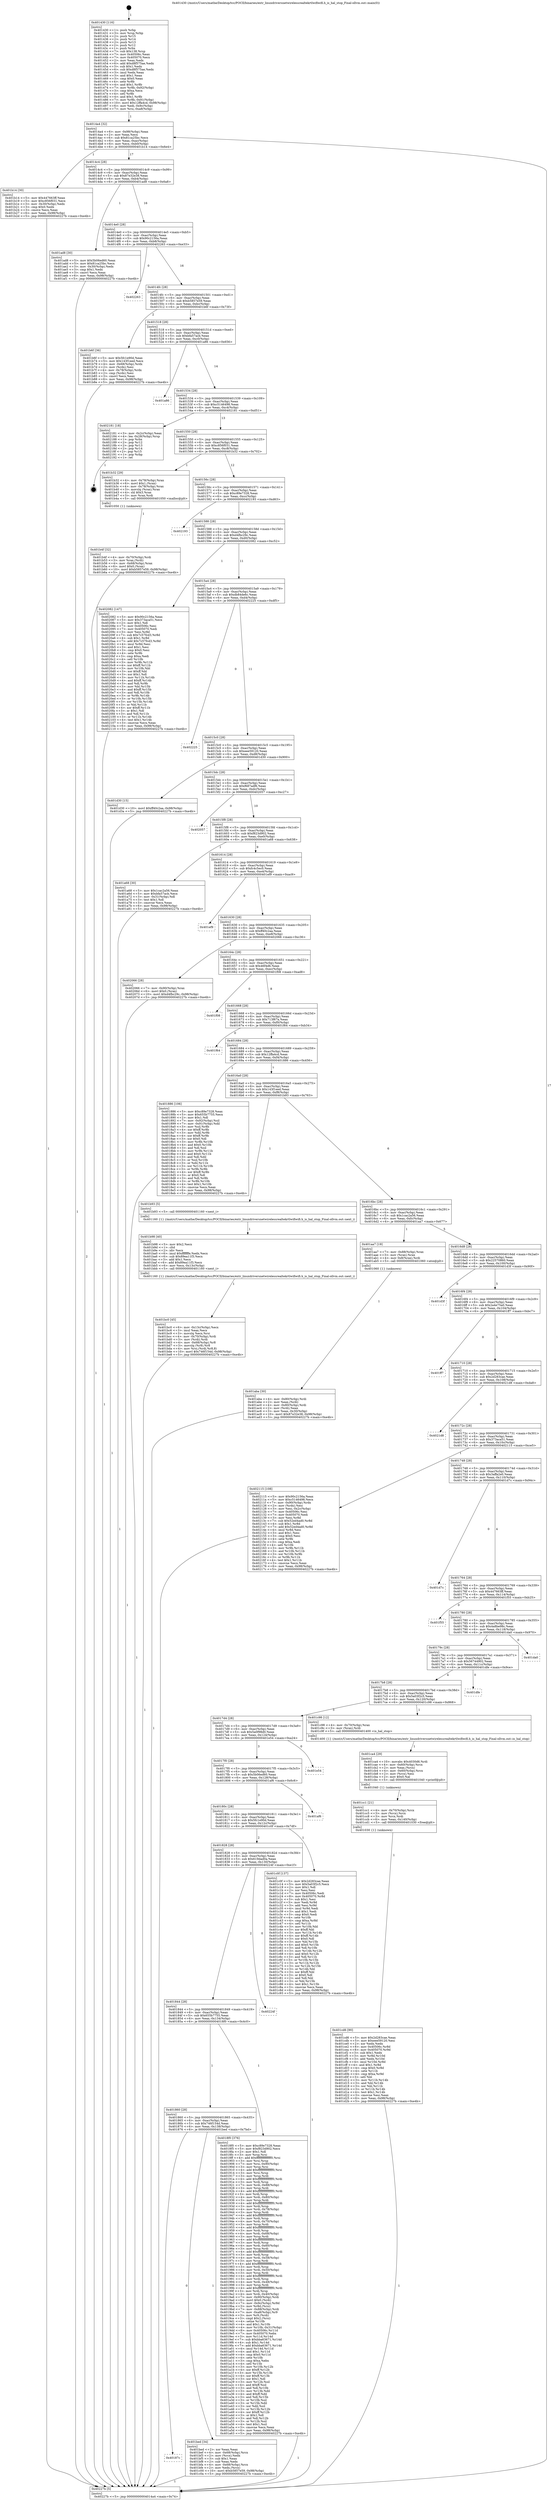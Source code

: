 digraph "0x401430" {
  label = "0x401430 (/mnt/c/Users/mathe/Desktop/tcc/POCII/binaries/extr_linuxdriversnetwirelessrealtekrtlwifiwifi.h_is_hal_stop_Final-ollvm.out::main(0))"
  labelloc = "t"
  node[shape=record]

  Entry [label="",width=0.3,height=0.3,shape=circle,fillcolor=black,style=filled]
  "0x4014a4" [label="{
     0x4014a4 [32]\l
     | [instrs]\l
     &nbsp;&nbsp;0x4014a4 \<+6\>: mov -0x98(%rbp),%eax\l
     &nbsp;&nbsp;0x4014aa \<+2\>: mov %eax,%ecx\l
     &nbsp;&nbsp;0x4014ac \<+6\>: sub $0x81ca25bc,%ecx\l
     &nbsp;&nbsp;0x4014b2 \<+6\>: mov %eax,-0xac(%rbp)\l
     &nbsp;&nbsp;0x4014b8 \<+6\>: mov %ecx,-0xb0(%rbp)\l
     &nbsp;&nbsp;0x4014be \<+6\>: je 0000000000401b14 \<main+0x6e4\>\l
  }"]
  "0x401b14" [label="{
     0x401b14 [30]\l
     | [instrs]\l
     &nbsp;&nbsp;0x401b14 \<+5\>: mov $0x447663ff,%eax\l
     &nbsp;&nbsp;0x401b19 \<+5\>: mov $0xc856f031,%ecx\l
     &nbsp;&nbsp;0x401b1e \<+3\>: mov -0x30(%rbp),%edx\l
     &nbsp;&nbsp;0x401b21 \<+3\>: cmp $0x0,%edx\l
     &nbsp;&nbsp;0x401b24 \<+3\>: cmove %ecx,%eax\l
     &nbsp;&nbsp;0x401b27 \<+6\>: mov %eax,-0x98(%rbp)\l
     &nbsp;&nbsp;0x401b2d \<+5\>: jmp 000000000040227b \<main+0xe4b\>\l
  }"]
  "0x4014c4" [label="{
     0x4014c4 [28]\l
     | [instrs]\l
     &nbsp;&nbsp;0x4014c4 \<+5\>: jmp 00000000004014c9 \<main+0x99\>\l
     &nbsp;&nbsp;0x4014c9 \<+6\>: mov -0xac(%rbp),%eax\l
     &nbsp;&nbsp;0x4014cf \<+5\>: sub $0x87e32e38,%eax\l
     &nbsp;&nbsp;0x4014d4 \<+6\>: mov %eax,-0xb4(%rbp)\l
     &nbsp;&nbsp;0x4014da \<+6\>: je 0000000000401ad8 \<main+0x6a8\>\l
  }"]
  Exit [label="",width=0.3,height=0.3,shape=circle,fillcolor=black,style=filled,peripheries=2]
  "0x401ad8" [label="{
     0x401ad8 [30]\l
     | [instrs]\l
     &nbsp;&nbsp;0x401ad8 \<+5\>: mov $0x5b06ed60,%eax\l
     &nbsp;&nbsp;0x401add \<+5\>: mov $0x81ca25bc,%ecx\l
     &nbsp;&nbsp;0x401ae2 \<+3\>: mov -0x30(%rbp),%edx\l
     &nbsp;&nbsp;0x401ae5 \<+3\>: cmp $0x1,%edx\l
     &nbsp;&nbsp;0x401ae8 \<+3\>: cmovl %ecx,%eax\l
     &nbsp;&nbsp;0x401aeb \<+6\>: mov %eax,-0x98(%rbp)\l
     &nbsp;&nbsp;0x401af1 \<+5\>: jmp 000000000040227b \<main+0xe4b\>\l
  }"]
  "0x4014e0" [label="{
     0x4014e0 [28]\l
     | [instrs]\l
     &nbsp;&nbsp;0x4014e0 \<+5\>: jmp 00000000004014e5 \<main+0xb5\>\l
     &nbsp;&nbsp;0x4014e5 \<+6\>: mov -0xac(%rbp),%eax\l
     &nbsp;&nbsp;0x4014eb \<+5\>: sub $0x90c2156a,%eax\l
     &nbsp;&nbsp;0x4014f0 \<+6\>: mov %eax,-0xb8(%rbp)\l
     &nbsp;&nbsp;0x4014f6 \<+6\>: je 0000000000402263 \<main+0xe33\>\l
  }"]
  "0x401cd6" [label="{
     0x401cd6 [90]\l
     | [instrs]\l
     &nbsp;&nbsp;0x401cd6 \<+5\>: mov $0x2d283cae,%eax\l
     &nbsp;&nbsp;0x401cdb \<+5\>: mov $0xeee59120,%esi\l
     &nbsp;&nbsp;0x401ce0 \<+2\>: xor %edx,%edx\l
     &nbsp;&nbsp;0x401ce2 \<+8\>: mov 0x40506c,%r8d\l
     &nbsp;&nbsp;0x401cea \<+8\>: mov 0x405070,%r9d\l
     &nbsp;&nbsp;0x401cf2 \<+3\>: sub $0x1,%edx\l
     &nbsp;&nbsp;0x401cf5 \<+3\>: mov %r8d,%r10d\l
     &nbsp;&nbsp;0x401cf8 \<+3\>: add %edx,%r10d\l
     &nbsp;&nbsp;0x401cfb \<+4\>: imul %r10d,%r8d\l
     &nbsp;&nbsp;0x401cff \<+4\>: and $0x1,%r8d\l
     &nbsp;&nbsp;0x401d03 \<+4\>: cmp $0x0,%r8d\l
     &nbsp;&nbsp;0x401d07 \<+4\>: sete %r11b\l
     &nbsp;&nbsp;0x401d0b \<+4\>: cmp $0xa,%r9d\l
     &nbsp;&nbsp;0x401d0f \<+3\>: setl %bl\l
     &nbsp;&nbsp;0x401d12 \<+3\>: mov %r11b,%r14b\l
     &nbsp;&nbsp;0x401d15 \<+3\>: and %bl,%r14b\l
     &nbsp;&nbsp;0x401d18 \<+3\>: xor %bl,%r11b\l
     &nbsp;&nbsp;0x401d1b \<+3\>: or %r11b,%r14b\l
     &nbsp;&nbsp;0x401d1e \<+4\>: test $0x1,%r14b\l
     &nbsp;&nbsp;0x401d22 \<+3\>: cmovne %esi,%eax\l
     &nbsp;&nbsp;0x401d25 \<+6\>: mov %eax,-0x98(%rbp)\l
     &nbsp;&nbsp;0x401d2b \<+5\>: jmp 000000000040227b \<main+0xe4b\>\l
  }"]
  "0x402263" [label="{
     0x402263\l
  }", style=dashed]
  "0x4014fc" [label="{
     0x4014fc [28]\l
     | [instrs]\l
     &nbsp;&nbsp;0x4014fc \<+5\>: jmp 0000000000401501 \<main+0xd1\>\l
     &nbsp;&nbsp;0x401501 \<+6\>: mov -0xac(%rbp),%eax\l
     &nbsp;&nbsp;0x401507 \<+5\>: sub $0xb5857e59,%eax\l
     &nbsp;&nbsp;0x40150c \<+6\>: mov %eax,-0xbc(%rbp)\l
     &nbsp;&nbsp;0x401512 \<+6\>: je 0000000000401b6f \<main+0x73f\>\l
  }"]
  "0x401cc1" [label="{
     0x401cc1 [21]\l
     | [instrs]\l
     &nbsp;&nbsp;0x401cc1 \<+4\>: mov -0x70(%rbp),%rcx\l
     &nbsp;&nbsp;0x401cc5 \<+3\>: mov (%rcx),%rcx\l
     &nbsp;&nbsp;0x401cc8 \<+3\>: mov %rcx,%rdi\l
     &nbsp;&nbsp;0x401ccb \<+6\>: mov %eax,-0x140(%rbp)\l
     &nbsp;&nbsp;0x401cd1 \<+5\>: call 0000000000401030 \<free@plt\>\l
     | [calls]\l
     &nbsp;&nbsp;0x401030 \{1\} (unknown)\l
  }"]
  "0x401b6f" [label="{
     0x401b6f [36]\l
     | [instrs]\l
     &nbsp;&nbsp;0x401b6f \<+5\>: mov $0x5fc1e90d,%eax\l
     &nbsp;&nbsp;0x401b74 \<+5\>: mov $0x143f1eed,%ecx\l
     &nbsp;&nbsp;0x401b79 \<+4\>: mov -0x68(%rbp),%rdx\l
     &nbsp;&nbsp;0x401b7d \<+2\>: mov (%rdx),%esi\l
     &nbsp;&nbsp;0x401b7f \<+4\>: mov -0x78(%rbp),%rdx\l
     &nbsp;&nbsp;0x401b83 \<+2\>: cmp (%rdx),%esi\l
     &nbsp;&nbsp;0x401b85 \<+3\>: cmovl %ecx,%eax\l
     &nbsp;&nbsp;0x401b88 \<+6\>: mov %eax,-0x98(%rbp)\l
     &nbsp;&nbsp;0x401b8e \<+5\>: jmp 000000000040227b \<main+0xe4b\>\l
  }"]
  "0x401518" [label="{
     0x401518 [28]\l
     | [instrs]\l
     &nbsp;&nbsp;0x401518 \<+5\>: jmp 000000000040151d \<main+0xed\>\l
     &nbsp;&nbsp;0x40151d \<+6\>: mov -0xac(%rbp),%eax\l
     &nbsp;&nbsp;0x401523 \<+5\>: sub $0xbfa57acb,%eax\l
     &nbsp;&nbsp;0x401528 \<+6\>: mov %eax,-0xc0(%rbp)\l
     &nbsp;&nbsp;0x40152e \<+6\>: je 0000000000401a86 \<main+0x656\>\l
  }"]
  "0x401ca4" [label="{
     0x401ca4 [29]\l
     | [instrs]\l
     &nbsp;&nbsp;0x401ca4 \<+10\>: movabs $0x4030d6,%rdi\l
     &nbsp;&nbsp;0x401cae \<+4\>: mov -0x60(%rbp),%rcx\l
     &nbsp;&nbsp;0x401cb2 \<+2\>: mov %eax,(%rcx)\l
     &nbsp;&nbsp;0x401cb4 \<+4\>: mov -0x60(%rbp),%rcx\l
     &nbsp;&nbsp;0x401cb8 \<+2\>: mov (%rcx),%esi\l
     &nbsp;&nbsp;0x401cba \<+2\>: mov $0x0,%al\l
     &nbsp;&nbsp;0x401cbc \<+5\>: call 0000000000401040 \<printf@plt\>\l
     | [calls]\l
     &nbsp;&nbsp;0x401040 \{1\} (unknown)\l
  }"]
  "0x401a86" [label="{
     0x401a86\l
  }", style=dashed]
  "0x401534" [label="{
     0x401534 [28]\l
     | [instrs]\l
     &nbsp;&nbsp;0x401534 \<+5\>: jmp 0000000000401539 \<main+0x109\>\l
     &nbsp;&nbsp;0x401539 \<+6\>: mov -0xac(%rbp),%eax\l
     &nbsp;&nbsp;0x40153f \<+5\>: sub $0xc5146498,%eax\l
     &nbsp;&nbsp;0x401544 \<+6\>: mov %eax,-0xc4(%rbp)\l
     &nbsp;&nbsp;0x40154a \<+6\>: je 0000000000402181 \<main+0xd51\>\l
  }"]
  "0x40187c" [label="{
     0x40187c\l
  }", style=dashed]
  "0x402181" [label="{
     0x402181 [18]\l
     | [instrs]\l
     &nbsp;&nbsp;0x402181 \<+3\>: mov -0x2c(%rbp),%eax\l
     &nbsp;&nbsp;0x402184 \<+4\>: lea -0x28(%rbp),%rsp\l
     &nbsp;&nbsp;0x402188 \<+1\>: pop %rbx\l
     &nbsp;&nbsp;0x402189 \<+2\>: pop %r12\l
     &nbsp;&nbsp;0x40218b \<+2\>: pop %r13\l
     &nbsp;&nbsp;0x40218d \<+2\>: pop %r14\l
     &nbsp;&nbsp;0x40218f \<+2\>: pop %r15\l
     &nbsp;&nbsp;0x402191 \<+1\>: pop %rbp\l
     &nbsp;&nbsp;0x402192 \<+1\>: ret\l
  }"]
  "0x401550" [label="{
     0x401550 [28]\l
     | [instrs]\l
     &nbsp;&nbsp;0x401550 \<+5\>: jmp 0000000000401555 \<main+0x125\>\l
     &nbsp;&nbsp;0x401555 \<+6\>: mov -0xac(%rbp),%eax\l
     &nbsp;&nbsp;0x40155b \<+5\>: sub $0xc856f031,%eax\l
     &nbsp;&nbsp;0x401560 \<+6\>: mov %eax,-0xc8(%rbp)\l
     &nbsp;&nbsp;0x401566 \<+6\>: je 0000000000401b32 \<main+0x702\>\l
  }"]
  "0x401bed" [label="{
     0x401bed [34]\l
     | [instrs]\l
     &nbsp;&nbsp;0x401bed \<+2\>: xor %eax,%eax\l
     &nbsp;&nbsp;0x401bef \<+4\>: mov -0x68(%rbp),%rcx\l
     &nbsp;&nbsp;0x401bf3 \<+2\>: mov (%rcx),%edx\l
     &nbsp;&nbsp;0x401bf5 \<+3\>: sub $0x1,%eax\l
     &nbsp;&nbsp;0x401bf8 \<+2\>: sub %eax,%edx\l
     &nbsp;&nbsp;0x401bfa \<+4\>: mov -0x68(%rbp),%rcx\l
     &nbsp;&nbsp;0x401bfe \<+2\>: mov %edx,(%rcx)\l
     &nbsp;&nbsp;0x401c00 \<+10\>: movl $0xb5857e59,-0x98(%rbp)\l
     &nbsp;&nbsp;0x401c0a \<+5\>: jmp 000000000040227b \<main+0xe4b\>\l
  }"]
  "0x401b32" [label="{
     0x401b32 [29]\l
     | [instrs]\l
     &nbsp;&nbsp;0x401b32 \<+4\>: mov -0x78(%rbp),%rax\l
     &nbsp;&nbsp;0x401b36 \<+6\>: movl $0x1,(%rax)\l
     &nbsp;&nbsp;0x401b3c \<+4\>: mov -0x78(%rbp),%rax\l
     &nbsp;&nbsp;0x401b40 \<+3\>: movslq (%rax),%rax\l
     &nbsp;&nbsp;0x401b43 \<+4\>: shl $0x3,%rax\l
     &nbsp;&nbsp;0x401b47 \<+3\>: mov %rax,%rdi\l
     &nbsp;&nbsp;0x401b4a \<+5\>: call 0000000000401050 \<malloc@plt\>\l
     | [calls]\l
     &nbsp;&nbsp;0x401050 \{1\} (unknown)\l
  }"]
  "0x40156c" [label="{
     0x40156c [28]\l
     | [instrs]\l
     &nbsp;&nbsp;0x40156c \<+5\>: jmp 0000000000401571 \<main+0x141\>\l
     &nbsp;&nbsp;0x401571 \<+6\>: mov -0xac(%rbp),%eax\l
     &nbsp;&nbsp;0x401577 \<+5\>: sub $0xc89e7328,%eax\l
     &nbsp;&nbsp;0x40157c \<+6\>: mov %eax,-0xcc(%rbp)\l
     &nbsp;&nbsp;0x401582 \<+6\>: je 0000000000402193 \<main+0xd63\>\l
  }"]
  "0x401bc0" [label="{
     0x401bc0 [45]\l
     | [instrs]\l
     &nbsp;&nbsp;0x401bc0 \<+6\>: mov -0x13c(%rbp),%ecx\l
     &nbsp;&nbsp;0x401bc6 \<+3\>: imul %eax,%ecx\l
     &nbsp;&nbsp;0x401bc9 \<+3\>: movslq %ecx,%rsi\l
     &nbsp;&nbsp;0x401bcc \<+4\>: mov -0x70(%rbp),%rdi\l
     &nbsp;&nbsp;0x401bd0 \<+3\>: mov (%rdi),%rdi\l
     &nbsp;&nbsp;0x401bd3 \<+4\>: mov -0x68(%rbp),%r8\l
     &nbsp;&nbsp;0x401bd7 \<+3\>: movslq (%r8),%r8\l
     &nbsp;&nbsp;0x401bda \<+4\>: mov %rsi,(%rdi,%r8,8)\l
     &nbsp;&nbsp;0x401bde \<+10\>: movl $0x746f154d,-0x98(%rbp)\l
     &nbsp;&nbsp;0x401be8 \<+5\>: jmp 000000000040227b \<main+0xe4b\>\l
  }"]
  "0x402193" [label="{
     0x402193\l
  }", style=dashed]
  "0x401588" [label="{
     0x401588 [28]\l
     | [instrs]\l
     &nbsp;&nbsp;0x401588 \<+5\>: jmp 000000000040158d \<main+0x15d\>\l
     &nbsp;&nbsp;0x40158d \<+6\>: mov -0xac(%rbp),%eax\l
     &nbsp;&nbsp;0x401593 \<+5\>: sub $0xd4fbc29c,%eax\l
     &nbsp;&nbsp;0x401598 \<+6\>: mov %eax,-0xd0(%rbp)\l
     &nbsp;&nbsp;0x40159e \<+6\>: je 0000000000402082 \<main+0xc52\>\l
  }"]
  "0x401b98" [label="{
     0x401b98 [40]\l
     | [instrs]\l
     &nbsp;&nbsp;0x401b98 \<+5\>: mov $0x2,%ecx\l
     &nbsp;&nbsp;0x401b9d \<+1\>: cltd\l
     &nbsp;&nbsp;0x401b9e \<+2\>: idiv %ecx\l
     &nbsp;&nbsp;0x401ba0 \<+6\>: imul $0xfffffffe,%edx,%ecx\l
     &nbsp;&nbsp;0x401ba6 \<+6\>: sub $0x89ea11f3,%ecx\l
     &nbsp;&nbsp;0x401bac \<+3\>: add $0x1,%ecx\l
     &nbsp;&nbsp;0x401baf \<+6\>: add $0x89ea11f3,%ecx\l
     &nbsp;&nbsp;0x401bb5 \<+6\>: mov %ecx,-0x13c(%rbp)\l
     &nbsp;&nbsp;0x401bbb \<+5\>: call 0000000000401160 \<next_i\>\l
     | [calls]\l
     &nbsp;&nbsp;0x401160 \{1\} (/mnt/c/Users/mathe/Desktop/tcc/POCII/binaries/extr_linuxdriversnetwirelessrealtekrtlwifiwifi.h_is_hal_stop_Final-ollvm.out::next_i)\l
  }"]
  "0x402082" [label="{
     0x402082 [147]\l
     | [instrs]\l
     &nbsp;&nbsp;0x402082 \<+5\>: mov $0x90c2156a,%eax\l
     &nbsp;&nbsp;0x402087 \<+5\>: mov $0x373aca51,%ecx\l
     &nbsp;&nbsp;0x40208c \<+2\>: mov $0x1,%dl\l
     &nbsp;&nbsp;0x40208e \<+7\>: mov 0x40506c,%esi\l
     &nbsp;&nbsp;0x402095 \<+7\>: mov 0x405070,%edi\l
     &nbsp;&nbsp;0x40209c \<+3\>: mov %esi,%r8d\l
     &nbsp;&nbsp;0x40209f \<+7\>: sub $0x7c57fcd3,%r8d\l
     &nbsp;&nbsp;0x4020a6 \<+4\>: sub $0x1,%r8d\l
     &nbsp;&nbsp;0x4020aa \<+7\>: add $0x7c57fcd3,%r8d\l
     &nbsp;&nbsp;0x4020b1 \<+4\>: imul %r8d,%esi\l
     &nbsp;&nbsp;0x4020b5 \<+3\>: and $0x1,%esi\l
     &nbsp;&nbsp;0x4020b8 \<+3\>: cmp $0x0,%esi\l
     &nbsp;&nbsp;0x4020bb \<+4\>: sete %r9b\l
     &nbsp;&nbsp;0x4020bf \<+3\>: cmp $0xa,%edi\l
     &nbsp;&nbsp;0x4020c2 \<+4\>: setl %r10b\l
     &nbsp;&nbsp;0x4020c6 \<+3\>: mov %r9b,%r11b\l
     &nbsp;&nbsp;0x4020c9 \<+4\>: xor $0xff,%r11b\l
     &nbsp;&nbsp;0x4020cd \<+3\>: mov %r10b,%bl\l
     &nbsp;&nbsp;0x4020d0 \<+3\>: xor $0xff,%bl\l
     &nbsp;&nbsp;0x4020d3 \<+3\>: xor $0x1,%dl\l
     &nbsp;&nbsp;0x4020d6 \<+3\>: mov %r11b,%r14b\l
     &nbsp;&nbsp;0x4020d9 \<+4\>: and $0xff,%r14b\l
     &nbsp;&nbsp;0x4020dd \<+3\>: and %dl,%r9b\l
     &nbsp;&nbsp;0x4020e0 \<+3\>: mov %bl,%r15b\l
     &nbsp;&nbsp;0x4020e3 \<+4\>: and $0xff,%r15b\l
     &nbsp;&nbsp;0x4020e7 \<+3\>: and %dl,%r10b\l
     &nbsp;&nbsp;0x4020ea \<+3\>: or %r9b,%r14b\l
     &nbsp;&nbsp;0x4020ed \<+3\>: or %r10b,%r15b\l
     &nbsp;&nbsp;0x4020f0 \<+3\>: xor %r15b,%r14b\l
     &nbsp;&nbsp;0x4020f3 \<+3\>: or %bl,%r11b\l
     &nbsp;&nbsp;0x4020f6 \<+4\>: xor $0xff,%r11b\l
     &nbsp;&nbsp;0x4020fa \<+3\>: or $0x1,%dl\l
     &nbsp;&nbsp;0x4020fd \<+3\>: and %dl,%r11b\l
     &nbsp;&nbsp;0x402100 \<+3\>: or %r11b,%r14b\l
     &nbsp;&nbsp;0x402103 \<+4\>: test $0x1,%r14b\l
     &nbsp;&nbsp;0x402107 \<+3\>: cmovne %ecx,%eax\l
     &nbsp;&nbsp;0x40210a \<+6\>: mov %eax,-0x98(%rbp)\l
     &nbsp;&nbsp;0x402110 \<+5\>: jmp 000000000040227b \<main+0xe4b\>\l
  }"]
  "0x4015a4" [label="{
     0x4015a4 [28]\l
     | [instrs]\l
     &nbsp;&nbsp;0x4015a4 \<+5\>: jmp 00000000004015a9 \<main+0x179\>\l
     &nbsp;&nbsp;0x4015a9 \<+6\>: mov -0xac(%rbp),%eax\l
     &nbsp;&nbsp;0x4015af \<+5\>: sub $0xdb84de6c,%eax\l
     &nbsp;&nbsp;0x4015b4 \<+6\>: mov %eax,-0xd4(%rbp)\l
     &nbsp;&nbsp;0x4015ba \<+6\>: je 0000000000402225 \<main+0xdf5\>\l
  }"]
  "0x401b4f" [label="{
     0x401b4f [32]\l
     | [instrs]\l
     &nbsp;&nbsp;0x401b4f \<+4\>: mov -0x70(%rbp),%rdi\l
     &nbsp;&nbsp;0x401b53 \<+3\>: mov %rax,(%rdi)\l
     &nbsp;&nbsp;0x401b56 \<+4\>: mov -0x68(%rbp),%rax\l
     &nbsp;&nbsp;0x401b5a \<+6\>: movl $0x0,(%rax)\l
     &nbsp;&nbsp;0x401b60 \<+10\>: movl $0xb5857e59,-0x98(%rbp)\l
     &nbsp;&nbsp;0x401b6a \<+5\>: jmp 000000000040227b \<main+0xe4b\>\l
  }"]
  "0x402225" [label="{
     0x402225\l
  }", style=dashed]
  "0x4015c0" [label="{
     0x4015c0 [28]\l
     | [instrs]\l
     &nbsp;&nbsp;0x4015c0 \<+5\>: jmp 00000000004015c5 \<main+0x195\>\l
     &nbsp;&nbsp;0x4015c5 \<+6\>: mov -0xac(%rbp),%eax\l
     &nbsp;&nbsp;0x4015cb \<+5\>: sub $0xeee59120,%eax\l
     &nbsp;&nbsp;0x4015d0 \<+6\>: mov %eax,-0xd8(%rbp)\l
     &nbsp;&nbsp;0x4015d6 \<+6\>: je 0000000000401d30 \<main+0x900\>\l
  }"]
  "0x401aba" [label="{
     0x401aba [30]\l
     | [instrs]\l
     &nbsp;&nbsp;0x401aba \<+4\>: mov -0x80(%rbp),%rdi\l
     &nbsp;&nbsp;0x401abe \<+2\>: mov %eax,(%rdi)\l
     &nbsp;&nbsp;0x401ac0 \<+4\>: mov -0x80(%rbp),%rdi\l
     &nbsp;&nbsp;0x401ac4 \<+2\>: mov (%rdi),%eax\l
     &nbsp;&nbsp;0x401ac6 \<+3\>: mov %eax,-0x30(%rbp)\l
     &nbsp;&nbsp;0x401ac9 \<+10\>: movl $0x87e32e38,-0x98(%rbp)\l
     &nbsp;&nbsp;0x401ad3 \<+5\>: jmp 000000000040227b \<main+0xe4b\>\l
  }"]
  "0x401d30" [label="{
     0x401d30 [15]\l
     | [instrs]\l
     &nbsp;&nbsp;0x401d30 \<+10\>: movl $0xff40c2aa,-0x98(%rbp)\l
     &nbsp;&nbsp;0x401d3a \<+5\>: jmp 000000000040227b \<main+0xe4b\>\l
  }"]
  "0x4015dc" [label="{
     0x4015dc [28]\l
     | [instrs]\l
     &nbsp;&nbsp;0x4015dc \<+5\>: jmp 00000000004015e1 \<main+0x1b1\>\l
     &nbsp;&nbsp;0x4015e1 \<+6\>: mov -0xac(%rbp),%eax\l
     &nbsp;&nbsp;0x4015e7 \<+5\>: sub $0xf687adf6,%eax\l
     &nbsp;&nbsp;0x4015ec \<+6\>: mov %eax,-0xdc(%rbp)\l
     &nbsp;&nbsp;0x4015f2 \<+6\>: je 0000000000402057 \<main+0xc27\>\l
  }"]
  "0x401860" [label="{
     0x401860 [28]\l
     | [instrs]\l
     &nbsp;&nbsp;0x401860 \<+5\>: jmp 0000000000401865 \<main+0x435\>\l
     &nbsp;&nbsp;0x401865 \<+6\>: mov -0xac(%rbp),%eax\l
     &nbsp;&nbsp;0x40186b \<+5\>: sub $0x746f154d,%eax\l
     &nbsp;&nbsp;0x401870 \<+6\>: mov %eax,-0x138(%rbp)\l
     &nbsp;&nbsp;0x401876 \<+6\>: je 0000000000401bed \<main+0x7bd\>\l
  }"]
  "0x402057" [label="{
     0x402057\l
  }", style=dashed]
  "0x4015f8" [label="{
     0x4015f8 [28]\l
     | [instrs]\l
     &nbsp;&nbsp;0x4015f8 \<+5\>: jmp 00000000004015fd \<main+0x1cd\>\l
     &nbsp;&nbsp;0x4015fd \<+6\>: mov -0xac(%rbp),%eax\l
     &nbsp;&nbsp;0x401603 \<+5\>: sub $0xf823d902,%eax\l
     &nbsp;&nbsp;0x401608 \<+6\>: mov %eax,-0xe0(%rbp)\l
     &nbsp;&nbsp;0x40160e \<+6\>: je 0000000000401a68 \<main+0x638\>\l
  }"]
  "0x4018f0" [label="{
     0x4018f0 [376]\l
     | [instrs]\l
     &nbsp;&nbsp;0x4018f0 \<+5\>: mov $0xc89e7328,%eax\l
     &nbsp;&nbsp;0x4018f5 \<+5\>: mov $0xf823d902,%ecx\l
     &nbsp;&nbsp;0x4018fa \<+2\>: mov $0x1,%dl\l
     &nbsp;&nbsp;0x4018fc \<+3\>: mov %rsp,%rsi\l
     &nbsp;&nbsp;0x4018ff \<+4\>: add $0xfffffffffffffff0,%rsi\l
     &nbsp;&nbsp;0x401903 \<+3\>: mov %rsi,%rsp\l
     &nbsp;&nbsp;0x401906 \<+7\>: mov %rsi,-0x90(%rbp)\l
     &nbsp;&nbsp;0x40190d \<+3\>: mov %rsp,%rsi\l
     &nbsp;&nbsp;0x401910 \<+4\>: add $0xfffffffffffffff0,%rsi\l
     &nbsp;&nbsp;0x401914 \<+3\>: mov %rsi,%rsp\l
     &nbsp;&nbsp;0x401917 \<+3\>: mov %rsp,%rdi\l
     &nbsp;&nbsp;0x40191a \<+4\>: add $0xfffffffffffffff0,%rdi\l
     &nbsp;&nbsp;0x40191e \<+3\>: mov %rdi,%rsp\l
     &nbsp;&nbsp;0x401921 \<+7\>: mov %rdi,-0x88(%rbp)\l
     &nbsp;&nbsp;0x401928 \<+3\>: mov %rsp,%rdi\l
     &nbsp;&nbsp;0x40192b \<+4\>: add $0xfffffffffffffff0,%rdi\l
     &nbsp;&nbsp;0x40192f \<+3\>: mov %rdi,%rsp\l
     &nbsp;&nbsp;0x401932 \<+4\>: mov %rdi,-0x80(%rbp)\l
     &nbsp;&nbsp;0x401936 \<+3\>: mov %rsp,%rdi\l
     &nbsp;&nbsp;0x401939 \<+4\>: add $0xfffffffffffffff0,%rdi\l
     &nbsp;&nbsp;0x40193d \<+3\>: mov %rdi,%rsp\l
     &nbsp;&nbsp;0x401940 \<+4\>: mov %rdi,-0x78(%rbp)\l
     &nbsp;&nbsp;0x401944 \<+3\>: mov %rsp,%rdi\l
     &nbsp;&nbsp;0x401947 \<+4\>: add $0xfffffffffffffff0,%rdi\l
     &nbsp;&nbsp;0x40194b \<+3\>: mov %rdi,%rsp\l
     &nbsp;&nbsp;0x40194e \<+4\>: mov %rdi,-0x70(%rbp)\l
     &nbsp;&nbsp;0x401952 \<+3\>: mov %rsp,%rdi\l
     &nbsp;&nbsp;0x401955 \<+4\>: add $0xfffffffffffffff0,%rdi\l
     &nbsp;&nbsp;0x401959 \<+3\>: mov %rdi,%rsp\l
     &nbsp;&nbsp;0x40195c \<+4\>: mov %rdi,-0x68(%rbp)\l
     &nbsp;&nbsp;0x401960 \<+3\>: mov %rsp,%rdi\l
     &nbsp;&nbsp;0x401963 \<+4\>: add $0xfffffffffffffff0,%rdi\l
     &nbsp;&nbsp;0x401967 \<+3\>: mov %rdi,%rsp\l
     &nbsp;&nbsp;0x40196a \<+4\>: mov %rdi,-0x60(%rbp)\l
     &nbsp;&nbsp;0x40196e \<+3\>: mov %rsp,%rdi\l
     &nbsp;&nbsp;0x401971 \<+4\>: add $0xfffffffffffffff0,%rdi\l
     &nbsp;&nbsp;0x401975 \<+3\>: mov %rdi,%rsp\l
     &nbsp;&nbsp;0x401978 \<+4\>: mov %rdi,-0x58(%rbp)\l
     &nbsp;&nbsp;0x40197c \<+3\>: mov %rsp,%rdi\l
     &nbsp;&nbsp;0x40197f \<+4\>: add $0xfffffffffffffff0,%rdi\l
     &nbsp;&nbsp;0x401983 \<+3\>: mov %rdi,%rsp\l
     &nbsp;&nbsp;0x401986 \<+4\>: mov %rdi,-0x50(%rbp)\l
     &nbsp;&nbsp;0x40198a \<+3\>: mov %rsp,%rdi\l
     &nbsp;&nbsp;0x40198d \<+4\>: add $0xfffffffffffffff0,%rdi\l
     &nbsp;&nbsp;0x401991 \<+3\>: mov %rdi,%rsp\l
     &nbsp;&nbsp;0x401994 \<+4\>: mov %rdi,-0x48(%rbp)\l
     &nbsp;&nbsp;0x401998 \<+3\>: mov %rsp,%rdi\l
     &nbsp;&nbsp;0x40199b \<+4\>: add $0xfffffffffffffff0,%rdi\l
     &nbsp;&nbsp;0x40199f \<+3\>: mov %rdi,%rsp\l
     &nbsp;&nbsp;0x4019a2 \<+4\>: mov %rdi,-0x40(%rbp)\l
     &nbsp;&nbsp;0x4019a6 \<+7\>: mov -0x90(%rbp),%rdi\l
     &nbsp;&nbsp;0x4019ad \<+6\>: movl $0x0,(%rdi)\l
     &nbsp;&nbsp;0x4019b3 \<+7\>: mov -0x9c(%rbp),%r8d\l
     &nbsp;&nbsp;0x4019ba \<+3\>: mov %r8d,(%rsi)\l
     &nbsp;&nbsp;0x4019bd \<+7\>: mov -0x88(%rbp),%rdi\l
     &nbsp;&nbsp;0x4019c4 \<+7\>: mov -0xa8(%rbp),%r9\l
     &nbsp;&nbsp;0x4019cb \<+3\>: mov %r9,(%rdi)\l
     &nbsp;&nbsp;0x4019ce \<+3\>: cmpl $0x2,(%rsi)\l
     &nbsp;&nbsp;0x4019d1 \<+4\>: setne %r10b\l
     &nbsp;&nbsp;0x4019d5 \<+4\>: and $0x1,%r10b\l
     &nbsp;&nbsp;0x4019d9 \<+4\>: mov %r10b,-0x31(%rbp)\l
     &nbsp;&nbsp;0x4019dd \<+8\>: mov 0x40506c,%r11d\l
     &nbsp;&nbsp;0x4019e5 \<+7\>: mov 0x405070,%ebx\l
     &nbsp;&nbsp;0x4019ec \<+3\>: mov %r11d,%r14d\l
     &nbsp;&nbsp;0x4019ef \<+7\>: sub $0xbba63671,%r14d\l
     &nbsp;&nbsp;0x4019f6 \<+4\>: sub $0x1,%r14d\l
     &nbsp;&nbsp;0x4019fa \<+7\>: add $0xbba63671,%r14d\l
     &nbsp;&nbsp;0x401a01 \<+4\>: imul %r14d,%r11d\l
     &nbsp;&nbsp;0x401a05 \<+4\>: and $0x1,%r11d\l
     &nbsp;&nbsp;0x401a09 \<+4\>: cmp $0x0,%r11d\l
     &nbsp;&nbsp;0x401a0d \<+4\>: sete %r10b\l
     &nbsp;&nbsp;0x401a11 \<+3\>: cmp $0xa,%ebx\l
     &nbsp;&nbsp;0x401a14 \<+4\>: setl %r15b\l
     &nbsp;&nbsp;0x401a18 \<+3\>: mov %r10b,%r12b\l
     &nbsp;&nbsp;0x401a1b \<+4\>: xor $0xff,%r12b\l
     &nbsp;&nbsp;0x401a1f \<+3\>: mov %r15b,%r13b\l
     &nbsp;&nbsp;0x401a22 \<+4\>: xor $0xff,%r13b\l
     &nbsp;&nbsp;0x401a26 \<+3\>: xor $0x1,%dl\l
     &nbsp;&nbsp;0x401a29 \<+3\>: mov %r12b,%sil\l
     &nbsp;&nbsp;0x401a2c \<+4\>: and $0xff,%sil\l
     &nbsp;&nbsp;0x401a30 \<+3\>: and %dl,%r10b\l
     &nbsp;&nbsp;0x401a33 \<+3\>: mov %r13b,%dil\l
     &nbsp;&nbsp;0x401a36 \<+4\>: and $0xff,%dil\l
     &nbsp;&nbsp;0x401a3a \<+3\>: and %dl,%r15b\l
     &nbsp;&nbsp;0x401a3d \<+3\>: or %r10b,%sil\l
     &nbsp;&nbsp;0x401a40 \<+3\>: or %r15b,%dil\l
     &nbsp;&nbsp;0x401a43 \<+3\>: xor %dil,%sil\l
     &nbsp;&nbsp;0x401a46 \<+3\>: or %r13b,%r12b\l
     &nbsp;&nbsp;0x401a49 \<+4\>: xor $0xff,%r12b\l
     &nbsp;&nbsp;0x401a4d \<+3\>: or $0x1,%dl\l
     &nbsp;&nbsp;0x401a50 \<+3\>: and %dl,%r12b\l
     &nbsp;&nbsp;0x401a53 \<+3\>: or %r12b,%sil\l
     &nbsp;&nbsp;0x401a56 \<+4\>: test $0x1,%sil\l
     &nbsp;&nbsp;0x401a5a \<+3\>: cmovne %ecx,%eax\l
     &nbsp;&nbsp;0x401a5d \<+6\>: mov %eax,-0x98(%rbp)\l
     &nbsp;&nbsp;0x401a63 \<+5\>: jmp 000000000040227b \<main+0xe4b\>\l
  }"]
  "0x401a68" [label="{
     0x401a68 [30]\l
     | [instrs]\l
     &nbsp;&nbsp;0x401a68 \<+5\>: mov $0x1cac2a56,%eax\l
     &nbsp;&nbsp;0x401a6d \<+5\>: mov $0xbfa57acb,%ecx\l
     &nbsp;&nbsp;0x401a72 \<+3\>: mov -0x31(%rbp),%dl\l
     &nbsp;&nbsp;0x401a75 \<+3\>: test $0x1,%dl\l
     &nbsp;&nbsp;0x401a78 \<+3\>: cmovne %ecx,%eax\l
     &nbsp;&nbsp;0x401a7b \<+6\>: mov %eax,-0x98(%rbp)\l
     &nbsp;&nbsp;0x401a81 \<+5\>: jmp 000000000040227b \<main+0xe4b\>\l
  }"]
  "0x401614" [label="{
     0x401614 [28]\l
     | [instrs]\l
     &nbsp;&nbsp;0x401614 \<+5\>: jmp 0000000000401619 \<main+0x1e9\>\l
     &nbsp;&nbsp;0x401619 \<+6\>: mov -0xac(%rbp),%eax\l
     &nbsp;&nbsp;0x40161f \<+5\>: sub $0xfc4c5ec0,%eax\l
     &nbsp;&nbsp;0x401624 \<+6\>: mov %eax,-0xe4(%rbp)\l
     &nbsp;&nbsp;0x40162a \<+6\>: je 0000000000401ef9 \<main+0xac9\>\l
  }"]
  "0x401844" [label="{
     0x401844 [28]\l
     | [instrs]\l
     &nbsp;&nbsp;0x401844 \<+5\>: jmp 0000000000401849 \<main+0x419\>\l
     &nbsp;&nbsp;0x401849 \<+6\>: mov -0xac(%rbp),%eax\l
     &nbsp;&nbsp;0x40184f \<+5\>: sub $0x655b7755,%eax\l
     &nbsp;&nbsp;0x401854 \<+6\>: mov %eax,-0x134(%rbp)\l
     &nbsp;&nbsp;0x40185a \<+6\>: je 00000000004018f0 \<main+0x4c0\>\l
  }"]
  "0x401ef9" [label="{
     0x401ef9\l
  }", style=dashed]
  "0x401630" [label="{
     0x401630 [28]\l
     | [instrs]\l
     &nbsp;&nbsp;0x401630 \<+5\>: jmp 0000000000401635 \<main+0x205\>\l
     &nbsp;&nbsp;0x401635 \<+6\>: mov -0xac(%rbp),%eax\l
     &nbsp;&nbsp;0x40163b \<+5\>: sub $0xff40c2aa,%eax\l
     &nbsp;&nbsp;0x401640 \<+6\>: mov %eax,-0xe8(%rbp)\l
     &nbsp;&nbsp;0x401646 \<+6\>: je 0000000000402066 \<main+0xc36\>\l
  }"]
  "0x40224f" [label="{
     0x40224f\l
  }", style=dashed]
  "0x402066" [label="{
     0x402066 [28]\l
     | [instrs]\l
     &nbsp;&nbsp;0x402066 \<+7\>: mov -0x90(%rbp),%rax\l
     &nbsp;&nbsp;0x40206d \<+6\>: movl $0x0,(%rax)\l
     &nbsp;&nbsp;0x402073 \<+10\>: movl $0xd4fbc29c,-0x98(%rbp)\l
     &nbsp;&nbsp;0x40207d \<+5\>: jmp 000000000040227b \<main+0xe4b\>\l
  }"]
  "0x40164c" [label="{
     0x40164c [28]\l
     | [instrs]\l
     &nbsp;&nbsp;0x40164c \<+5\>: jmp 0000000000401651 \<main+0x221\>\l
     &nbsp;&nbsp;0x401651 \<+6\>: mov -0xac(%rbp),%eax\l
     &nbsp;&nbsp;0x401657 \<+5\>: sub $0x46f4d6,%eax\l
     &nbsp;&nbsp;0x40165c \<+6\>: mov %eax,-0xec(%rbp)\l
     &nbsp;&nbsp;0x401662 \<+6\>: je 0000000000401f08 \<main+0xad8\>\l
  }"]
  "0x401828" [label="{
     0x401828 [28]\l
     | [instrs]\l
     &nbsp;&nbsp;0x401828 \<+5\>: jmp 000000000040182d \<main+0x3fd\>\l
     &nbsp;&nbsp;0x40182d \<+6\>: mov -0xac(%rbp),%eax\l
     &nbsp;&nbsp;0x401833 \<+5\>: sub $0x619dad0a,%eax\l
     &nbsp;&nbsp;0x401838 \<+6\>: mov %eax,-0x130(%rbp)\l
     &nbsp;&nbsp;0x40183e \<+6\>: je 000000000040224f \<main+0xe1f\>\l
  }"]
  "0x401f08" [label="{
     0x401f08\l
  }", style=dashed]
  "0x401668" [label="{
     0x401668 [28]\l
     | [instrs]\l
     &nbsp;&nbsp;0x401668 \<+5\>: jmp 000000000040166d \<main+0x23d\>\l
     &nbsp;&nbsp;0x40166d \<+6\>: mov -0xac(%rbp),%eax\l
     &nbsp;&nbsp;0x401673 \<+5\>: sub $0x713f67a,%eax\l
     &nbsp;&nbsp;0x401678 \<+6\>: mov %eax,-0xf0(%rbp)\l
     &nbsp;&nbsp;0x40167e \<+6\>: je 0000000000401f64 \<main+0xb34\>\l
  }"]
  "0x401c0f" [label="{
     0x401c0f [137]\l
     | [instrs]\l
     &nbsp;&nbsp;0x401c0f \<+5\>: mov $0x2d283cae,%eax\l
     &nbsp;&nbsp;0x401c14 \<+5\>: mov $0x5a03f2c5,%ecx\l
     &nbsp;&nbsp;0x401c19 \<+2\>: mov $0x1,%dl\l
     &nbsp;&nbsp;0x401c1b \<+2\>: xor %esi,%esi\l
     &nbsp;&nbsp;0x401c1d \<+7\>: mov 0x40506c,%edi\l
     &nbsp;&nbsp;0x401c24 \<+8\>: mov 0x405070,%r8d\l
     &nbsp;&nbsp;0x401c2c \<+3\>: sub $0x1,%esi\l
     &nbsp;&nbsp;0x401c2f \<+3\>: mov %edi,%r9d\l
     &nbsp;&nbsp;0x401c32 \<+3\>: add %esi,%r9d\l
     &nbsp;&nbsp;0x401c35 \<+4\>: imul %r9d,%edi\l
     &nbsp;&nbsp;0x401c39 \<+3\>: and $0x1,%edi\l
     &nbsp;&nbsp;0x401c3c \<+3\>: cmp $0x0,%edi\l
     &nbsp;&nbsp;0x401c3f \<+4\>: sete %r10b\l
     &nbsp;&nbsp;0x401c43 \<+4\>: cmp $0xa,%r8d\l
     &nbsp;&nbsp;0x401c47 \<+4\>: setl %r11b\l
     &nbsp;&nbsp;0x401c4b \<+3\>: mov %r10b,%bl\l
     &nbsp;&nbsp;0x401c4e \<+3\>: xor $0xff,%bl\l
     &nbsp;&nbsp;0x401c51 \<+3\>: mov %r11b,%r14b\l
     &nbsp;&nbsp;0x401c54 \<+4\>: xor $0xff,%r14b\l
     &nbsp;&nbsp;0x401c58 \<+3\>: xor $0x0,%dl\l
     &nbsp;&nbsp;0x401c5b \<+3\>: mov %bl,%r15b\l
     &nbsp;&nbsp;0x401c5e \<+4\>: and $0x0,%r15b\l
     &nbsp;&nbsp;0x401c62 \<+3\>: and %dl,%r10b\l
     &nbsp;&nbsp;0x401c65 \<+3\>: mov %r14b,%r12b\l
     &nbsp;&nbsp;0x401c68 \<+4\>: and $0x0,%r12b\l
     &nbsp;&nbsp;0x401c6c \<+3\>: and %dl,%r11b\l
     &nbsp;&nbsp;0x401c6f \<+3\>: or %r10b,%r15b\l
     &nbsp;&nbsp;0x401c72 \<+3\>: or %r11b,%r12b\l
     &nbsp;&nbsp;0x401c75 \<+3\>: xor %r12b,%r15b\l
     &nbsp;&nbsp;0x401c78 \<+3\>: or %r14b,%bl\l
     &nbsp;&nbsp;0x401c7b \<+3\>: xor $0xff,%bl\l
     &nbsp;&nbsp;0x401c7e \<+3\>: or $0x0,%dl\l
     &nbsp;&nbsp;0x401c81 \<+2\>: and %dl,%bl\l
     &nbsp;&nbsp;0x401c83 \<+3\>: or %bl,%r15b\l
     &nbsp;&nbsp;0x401c86 \<+4\>: test $0x1,%r15b\l
     &nbsp;&nbsp;0x401c8a \<+3\>: cmovne %ecx,%eax\l
     &nbsp;&nbsp;0x401c8d \<+6\>: mov %eax,-0x98(%rbp)\l
     &nbsp;&nbsp;0x401c93 \<+5\>: jmp 000000000040227b \<main+0xe4b\>\l
  }"]
  "0x401f64" [label="{
     0x401f64\l
  }", style=dashed]
  "0x401684" [label="{
     0x401684 [28]\l
     | [instrs]\l
     &nbsp;&nbsp;0x401684 \<+5\>: jmp 0000000000401689 \<main+0x259\>\l
     &nbsp;&nbsp;0x401689 \<+6\>: mov -0xac(%rbp),%eax\l
     &nbsp;&nbsp;0x40168f \<+5\>: sub $0x12ffa4cd,%eax\l
     &nbsp;&nbsp;0x401694 \<+6\>: mov %eax,-0xf4(%rbp)\l
     &nbsp;&nbsp;0x40169a \<+6\>: je 0000000000401886 \<main+0x456\>\l
  }"]
  "0x40180c" [label="{
     0x40180c [28]\l
     | [instrs]\l
     &nbsp;&nbsp;0x40180c \<+5\>: jmp 0000000000401811 \<main+0x3e1\>\l
     &nbsp;&nbsp;0x401811 \<+6\>: mov -0xac(%rbp),%eax\l
     &nbsp;&nbsp;0x401817 \<+5\>: sub $0x5fc1e90d,%eax\l
     &nbsp;&nbsp;0x40181c \<+6\>: mov %eax,-0x12c(%rbp)\l
     &nbsp;&nbsp;0x401822 \<+6\>: je 0000000000401c0f \<main+0x7df\>\l
  }"]
  "0x401886" [label="{
     0x401886 [106]\l
     | [instrs]\l
     &nbsp;&nbsp;0x401886 \<+5\>: mov $0xc89e7328,%eax\l
     &nbsp;&nbsp;0x40188b \<+5\>: mov $0x655b7755,%ecx\l
     &nbsp;&nbsp;0x401890 \<+2\>: mov $0x1,%dl\l
     &nbsp;&nbsp;0x401892 \<+7\>: mov -0x92(%rbp),%sil\l
     &nbsp;&nbsp;0x401899 \<+7\>: mov -0x91(%rbp),%dil\l
     &nbsp;&nbsp;0x4018a0 \<+3\>: mov %sil,%r8b\l
     &nbsp;&nbsp;0x4018a3 \<+4\>: xor $0xff,%r8b\l
     &nbsp;&nbsp;0x4018a7 \<+3\>: mov %dil,%r9b\l
     &nbsp;&nbsp;0x4018aa \<+4\>: xor $0xff,%r9b\l
     &nbsp;&nbsp;0x4018ae \<+3\>: xor $0x0,%dl\l
     &nbsp;&nbsp;0x4018b1 \<+3\>: mov %r8b,%r10b\l
     &nbsp;&nbsp;0x4018b4 \<+4\>: and $0x0,%r10b\l
     &nbsp;&nbsp;0x4018b8 \<+3\>: and %dl,%sil\l
     &nbsp;&nbsp;0x4018bb \<+3\>: mov %r9b,%r11b\l
     &nbsp;&nbsp;0x4018be \<+4\>: and $0x0,%r11b\l
     &nbsp;&nbsp;0x4018c2 \<+3\>: and %dl,%dil\l
     &nbsp;&nbsp;0x4018c5 \<+3\>: or %sil,%r10b\l
     &nbsp;&nbsp;0x4018c8 \<+3\>: or %dil,%r11b\l
     &nbsp;&nbsp;0x4018cb \<+3\>: xor %r11b,%r10b\l
     &nbsp;&nbsp;0x4018ce \<+3\>: or %r9b,%r8b\l
     &nbsp;&nbsp;0x4018d1 \<+4\>: xor $0xff,%r8b\l
     &nbsp;&nbsp;0x4018d5 \<+3\>: or $0x0,%dl\l
     &nbsp;&nbsp;0x4018d8 \<+3\>: and %dl,%r8b\l
     &nbsp;&nbsp;0x4018db \<+3\>: or %r8b,%r10b\l
     &nbsp;&nbsp;0x4018de \<+4\>: test $0x1,%r10b\l
     &nbsp;&nbsp;0x4018e2 \<+3\>: cmovne %ecx,%eax\l
     &nbsp;&nbsp;0x4018e5 \<+6\>: mov %eax,-0x98(%rbp)\l
     &nbsp;&nbsp;0x4018eb \<+5\>: jmp 000000000040227b \<main+0xe4b\>\l
  }"]
  "0x4016a0" [label="{
     0x4016a0 [28]\l
     | [instrs]\l
     &nbsp;&nbsp;0x4016a0 \<+5\>: jmp 00000000004016a5 \<main+0x275\>\l
     &nbsp;&nbsp;0x4016a5 \<+6\>: mov -0xac(%rbp),%eax\l
     &nbsp;&nbsp;0x4016ab \<+5\>: sub $0x143f1eed,%eax\l
     &nbsp;&nbsp;0x4016b0 \<+6\>: mov %eax,-0xf8(%rbp)\l
     &nbsp;&nbsp;0x4016b6 \<+6\>: je 0000000000401b93 \<main+0x763\>\l
  }"]
  "0x40227b" [label="{
     0x40227b [5]\l
     | [instrs]\l
     &nbsp;&nbsp;0x40227b \<+5\>: jmp 00000000004014a4 \<main+0x74\>\l
  }"]
  "0x401430" [label="{
     0x401430 [116]\l
     | [instrs]\l
     &nbsp;&nbsp;0x401430 \<+1\>: push %rbp\l
     &nbsp;&nbsp;0x401431 \<+3\>: mov %rsp,%rbp\l
     &nbsp;&nbsp;0x401434 \<+2\>: push %r15\l
     &nbsp;&nbsp;0x401436 \<+2\>: push %r14\l
     &nbsp;&nbsp;0x401438 \<+2\>: push %r13\l
     &nbsp;&nbsp;0x40143a \<+2\>: push %r12\l
     &nbsp;&nbsp;0x40143c \<+1\>: push %rbx\l
     &nbsp;&nbsp;0x40143d \<+7\>: sub $0x138,%rsp\l
     &nbsp;&nbsp;0x401444 \<+7\>: mov 0x40506c,%eax\l
     &nbsp;&nbsp;0x40144b \<+7\>: mov 0x405070,%ecx\l
     &nbsp;&nbsp;0x401452 \<+2\>: mov %eax,%edx\l
     &nbsp;&nbsp;0x401454 \<+6\>: add $0xd8f575ae,%edx\l
     &nbsp;&nbsp;0x40145a \<+3\>: sub $0x1,%edx\l
     &nbsp;&nbsp;0x40145d \<+6\>: sub $0xd8f575ae,%edx\l
     &nbsp;&nbsp;0x401463 \<+3\>: imul %edx,%eax\l
     &nbsp;&nbsp;0x401466 \<+3\>: and $0x1,%eax\l
     &nbsp;&nbsp;0x401469 \<+3\>: cmp $0x0,%eax\l
     &nbsp;&nbsp;0x40146c \<+4\>: sete %r8b\l
     &nbsp;&nbsp;0x401470 \<+4\>: and $0x1,%r8b\l
     &nbsp;&nbsp;0x401474 \<+7\>: mov %r8b,-0x92(%rbp)\l
     &nbsp;&nbsp;0x40147b \<+3\>: cmp $0xa,%ecx\l
     &nbsp;&nbsp;0x40147e \<+4\>: setl %r8b\l
     &nbsp;&nbsp;0x401482 \<+4\>: and $0x1,%r8b\l
     &nbsp;&nbsp;0x401486 \<+7\>: mov %r8b,-0x91(%rbp)\l
     &nbsp;&nbsp;0x40148d \<+10\>: movl $0x12ffa4cd,-0x98(%rbp)\l
     &nbsp;&nbsp;0x401497 \<+6\>: mov %edi,-0x9c(%rbp)\l
     &nbsp;&nbsp;0x40149d \<+7\>: mov %rsi,-0xa8(%rbp)\l
  }"]
  "0x401af6" [label="{
     0x401af6\l
  }", style=dashed]
  "0x401b93" [label="{
     0x401b93 [5]\l
     | [instrs]\l
     &nbsp;&nbsp;0x401b93 \<+5\>: call 0000000000401160 \<next_i\>\l
     | [calls]\l
     &nbsp;&nbsp;0x401160 \{1\} (/mnt/c/Users/mathe/Desktop/tcc/POCII/binaries/extr_linuxdriversnetwirelessrealtekrtlwifiwifi.h_is_hal_stop_Final-ollvm.out::next_i)\l
  }"]
  "0x4016bc" [label="{
     0x4016bc [28]\l
     | [instrs]\l
     &nbsp;&nbsp;0x4016bc \<+5\>: jmp 00000000004016c1 \<main+0x291\>\l
     &nbsp;&nbsp;0x4016c1 \<+6\>: mov -0xac(%rbp),%eax\l
     &nbsp;&nbsp;0x4016c7 \<+5\>: sub $0x1cac2a56,%eax\l
     &nbsp;&nbsp;0x4016cc \<+6\>: mov %eax,-0xfc(%rbp)\l
     &nbsp;&nbsp;0x4016d2 \<+6\>: je 0000000000401aa7 \<main+0x677\>\l
  }"]
  "0x4017f0" [label="{
     0x4017f0 [28]\l
     | [instrs]\l
     &nbsp;&nbsp;0x4017f0 \<+5\>: jmp 00000000004017f5 \<main+0x3c5\>\l
     &nbsp;&nbsp;0x4017f5 \<+6\>: mov -0xac(%rbp),%eax\l
     &nbsp;&nbsp;0x4017fb \<+5\>: sub $0x5b06ed60,%eax\l
     &nbsp;&nbsp;0x401800 \<+6\>: mov %eax,-0x128(%rbp)\l
     &nbsp;&nbsp;0x401806 \<+6\>: je 0000000000401af6 \<main+0x6c6\>\l
  }"]
  "0x401aa7" [label="{
     0x401aa7 [19]\l
     | [instrs]\l
     &nbsp;&nbsp;0x401aa7 \<+7\>: mov -0x88(%rbp),%rax\l
     &nbsp;&nbsp;0x401aae \<+3\>: mov (%rax),%rax\l
     &nbsp;&nbsp;0x401ab1 \<+4\>: mov 0x8(%rax),%rdi\l
     &nbsp;&nbsp;0x401ab5 \<+5\>: call 0000000000401060 \<atoi@plt\>\l
     | [calls]\l
     &nbsp;&nbsp;0x401060 \{1\} (unknown)\l
  }"]
  "0x4016d8" [label="{
     0x4016d8 [28]\l
     | [instrs]\l
     &nbsp;&nbsp;0x4016d8 \<+5\>: jmp 00000000004016dd \<main+0x2ad\>\l
     &nbsp;&nbsp;0x4016dd \<+6\>: mov -0xac(%rbp),%eax\l
     &nbsp;&nbsp;0x4016e3 \<+5\>: sub $0x22570860,%eax\l
     &nbsp;&nbsp;0x4016e8 \<+6\>: mov %eax,-0x100(%rbp)\l
     &nbsp;&nbsp;0x4016ee \<+6\>: je 0000000000401d3f \<main+0x90f\>\l
  }"]
  "0x401e54" [label="{
     0x401e54\l
  }", style=dashed]
  "0x401d3f" [label="{
     0x401d3f\l
  }", style=dashed]
  "0x4016f4" [label="{
     0x4016f4 [28]\l
     | [instrs]\l
     &nbsp;&nbsp;0x4016f4 \<+5\>: jmp 00000000004016f9 \<main+0x2c9\>\l
     &nbsp;&nbsp;0x4016f9 \<+6\>: mov -0xac(%rbp),%eax\l
     &nbsp;&nbsp;0x4016ff \<+5\>: sub $0x2a4e75a0,%eax\l
     &nbsp;&nbsp;0x401704 \<+6\>: mov %eax,-0x104(%rbp)\l
     &nbsp;&nbsp;0x40170a \<+6\>: je 0000000000401ff7 \<main+0xbc7\>\l
  }"]
  "0x4017d4" [label="{
     0x4017d4 [28]\l
     | [instrs]\l
     &nbsp;&nbsp;0x4017d4 \<+5\>: jmp 00000000004017d9 \<main+0x3a9\>\l
     &nbsp;&nbsp;0x4017d9 \<+6\>: mov -0xac(%rbp),%eax\l
     &nbsp;&nbsp;0x4017df \<+5\>: sub $0x5a0f98d0,%eax\l
     &nbsp;&nbsp;0x4017e4 \<+6\>: mov %eax,-0x124(%rbp)\l
     &nbsp;&nbsp;0x4017ea \<+6\>: je 0000000000401e54 \<main+0xa24\>\l
  }"]
  "0x401ff7" [label="{
     0x401ff7\l
  }", style=dashed]
  "0x401710" [label="{
     0x401710 [28]\l
     | [instrs]\l
     &nbsp;&nbsp;0x401710 \<+5\>: jmp 0000000000401715 \<main+0x2e5\>\l
     &nbsp;&nbsp;0x401715 \<+6\>: mov -0xac(%rbp),%eax\l
     &nbsp;&nbsp;0x40171b \<+5\>: sub $0x2d283cae,%eax\l
     &nbsp;&nbsp;0x401720 \<+6\>: mov %eax,-0x108(%rbp)\l
     &nbsp;&nbsp;0x401726 \<+6\>: je 00000000004021d8 \<main+0xda8\>\l
  }"]
  "0x401c98" [label="{
     0x401c98 [12]\l
     | [instrs]\l
     &nbsp;&nbsp;0x401c98 \<+4\>: mov -0x70(%rbp),%rax\l
     &nbsp;&nbsp;0x401c9c \<+3\>: mov (%rax),%rdi\l
     &nbsp;&nbsp;0x401c9f \<+5\>: call 0000000000401400 \<is_hal_stop\>\l
     | [calls]\l
     &nbsp;&nbsp;0x401400 \{1\} (/mnt/c/Users/mathe/Desktop/tcc/POCII/binaries/extr_linuxdriversnetwirelessrealtekrtlwifiwifi.h_is_hal_stop_Final-ollvm.out::is_hal_stop)\l
  }"]
  "0x4021d8" [label="{
     0x4021d8\l
  }", style=dashed]
  "0x40172c" [label="{
     0x40172c [28]\l
     | [instrs]\l
     &nbsp;&nbsp;0x40172c \<+5\>: jmp 0000000000401731 \<main+0x301\>\l
     &nbsp;&nbsp;0x401731 \<+6\>: mov -0xac(%rbp),%eax\l
     &nbsp;&nbsp;0x401737 \<+5\>: sub $0x373aca51,%eax\l
     &nbsp;&nbsp;0x40173c \<+6\>: mov %eax,-0x10c(%rbp)\l
     &nbsp;&nbsp;0x401742 \<+6\>: je 0000000000402115 \<main+0xce5\>\l
  }"]
  "0x4017b8" [label="{
     0x4017b8 [28]\l
     | [instrs]\l
     &nbsp;&nbsp;0x4017b8 \<+5\>: jmp 00000000004017bd \<main+0x38d\>\l
     &nbsp;&nbsp;0x4017bd \<+6\>: mov -0xac(%rbp),%eax\l
     &nbsp;&nbsp;0x4017c3 \<+5\>: sub $0x5a03f2c5,%eax\l
     &nbsp;&nbsp;0x4017c8 \<+6\>: mov %eax,-0x120(%rbp)\l
     &nbsp;&nbsp;0x4017ce \<+6\>: je 0000000000401c98 \<main+0x868\>\l
  }"]
  "0x402115" [label="{
     0x402115 [108]\l
     | [instrs]\l
     &nbsp;&nbsp;0x402115 \<+5\>: mov $0x90c2156a,%eax\l
     &nbsp;&nbsp;0x40211a \<+5\>: mov $0xc5146498,%ecx\l
     &nbsp;&nbsp;0x40211f \<+7\>: mov -0x90(%rbp),%rdx\l
     &nbsp;&nbsp;0x402126 \<+2\>: mov (%rdx),%esi\l
     &nbsp;&nbsp;0x402128 \<+3\>: mov %esi,-0x2c(%rbp)\l
     &nbsp;&nbsp;0x40212b \<+7\>: mov 0x40506c,%esi\l
     &nbsp;&nbsp;0x402132 \<+7\>: mov 0x405070,%edi\l
     &nbsp;&nbsp;0x402139 \<+3\>: mov %esi,%r8d\l
     &nbsp;&nbsp;0x40213c \<+7\>: sub $0x52ed4ad0,%r8d\l
     &nbsp;&nbsp;0x402143 \<+4\>: sub $0x1,%r8d\l
     &nbsp;&nbsp;0x402147 \<+7\>: add $0x52ed4ad0,%r8d\l
     &nbsp;&nbsp;0x40214e \<+4\>: imul %r8d,%esi\l
     &nbsp;&nbsp;0x402152 \<+3\>: and $0x1,%esi\l
     &nbsp;&nbsp;0x402155 \<+3\>: cmp $0x0,%esi\l
     &nbsp;&nbsp;0x402158 \<+4\>: sete %r9b\l
     &nbsp;&nbsp;0x40215c \<+3\>: cmp $0xa,%edi\l
     &nbsp;&nbsp;0x40215f \<+4\>: setl %r10b\l
     &nbsp;&nbsp;0x402163 \<+3\>: mov %r9b,%r11b\l
     &nbsp;&nbsp;0x402166 \<+3\>: and %r10b,%r11b\l
     &nbsp;&nbsp;0x402169 \<+3\>: xor %r10b,%r9b\l
     &nbsp;&nbsp;0x40216c \<+3\>: or %r9b,%r11b\l
     &nbsp;&nbsp;0x40216f \<+4\>: test $0x1,%r11b\l
     &nbsp;&nbsp;0x402173 \<+3\>: cmovne %ecx,%eax\l
     &nbsp;&nbsp;0x402176 \<+6\>: mov %eax,-0x98(%rbp)\l
     &nbsp;&nbsp;0x40217c \<+5\>: jmp 000000000040227b \<main+0xe4b\>\l
  }"]
  "0x401748" [label="{
     0x401748 [28]\l
     | [instrs]\l
     &nbsp;&nbsp;0x401748 \<+5\>: jmp 000000000040174d \<main+0x31d\>\l
     &nbsp;&nbsp;0x40174d \<+6\>: mov -0xac(%rbp),%eax\l
     &nbsp;&nbsp;0x401753 \<+5\>: sub $0x3affa2e0,%eax\l
     &nbsp;&nbsp;0x401758 \<+6\>: mov %eax,-0x110(%rbp)\l
     &nbsp;&nbsp;0x40175e \<+6\>: je 0000000000401d7c \<main+0x94c\>\l
  }"]
  "0x401dfe" [label="{
     0x401dfe\l
  }", style=dashed]
  "0x401d7c" [label="{
     0x401d7c\l
  }", style=dashed]
  "0x401764" [label="{
     0x401764 [28]\l
     | [instrs]\l
     &nbsp;&nbsp;0x401764 \<+5\>: jmp 0000000000401769 \<main+0x339\>\l
     &nbsp;&nbsp;0x401769 \<+6\>: mov -0xac(%rbp),%eax\l
     &nbsp;&nbsp;0x40176f \<+5\>: sub $0x447663ff,%eax\l
     &nbsp;&nbsp;0x401774 \<+6\>: mov %eax,-0x114(%rbp)\l
     &nbsp;&nbsp;0x40177a \<+6\>: je 0000000000401f55 \<main+0xb25\>\l
  }"]
  "0x40179c" [label="{
     0x40179c [28]\l
     | [instrs]\l
     &nbsp;&nbsp;0x40179c \<+5\>: jmp 00000000004017a1 \<main+0x371\>\l
     &nbsp;&nbsp;0x4017a1 \<+6\>: mov -0xac(%rbp),%eax\l
     &nbsp;&nbsp;0x4017a7 \<+5\>: sub $0x56744902,%eax\l
     &nbsp;&nbsp;0x4017ac \<+6\>: mov %eax,-0x11c(%rbp)\l
     &nbsp;&nbsp;0x4017b2 \<+6\>: je 0000000000401dfe \<main+0x9ce\>\l
  }"]
  "0x401f55" [label="{
     0x401f55\l
  }", style=dashed]
  "0x401780" [label="{
     0x401780 [28]\l
     | [instrs]\l
     &nbsp;&nbsp;0x401780 \<+5\>: jmp 0000000000401785 \<main+0x355\>\l
     &nbsp;&nbsp;0x401785 \<+6\>: mov -0xac(%rbp),%eax\l
     &nbsp;&nbsp;0x40178b \<+5\>: sub $0x4a8be98c,%eax\l
     &nbsp;&nbsp;0x401790 \<+6\>: mov %eax,-0x118(%rbp)\l
     &nbsp;&nbsp;0x401796 \<+6\>: je 0000000000401da0 \<main+0x970\>\l
  }"]
  "0x401da0" [label="{
     0x401da0\l
  }", style=dashed]
  Entry -> "0x401430" [label=" 1"]
  "0x4014a4" -> "0x401b14" [label=" 1"]
  "0x4014a4" -> "0x4014c4" [label=" 17"]
  "0x402181" -> Exit [label=" 1"]
  "0x4014c4" -> "0x401ad8" [label=" 1"]
  "0x4014c4" -> "0x4014e0" [label=" 16"]
  "0x402115" -> "0x40227b" [label=" 1"]
  "0x4014e0" -> "0x402263" [label=" 0"]
  "0x4014e0" -> "0x4014fc" [label=" 16"]
  "0x402082" -> "0x40227b" [label=" 1"]
  "0x4014fc" -> "0x401b6f" [label=" 2"]
  "0x4014fc" -> "0x401518" [label=" 14"]
  "0x402066" -> "0x40227b" [label=" 1"]
  "0x401518" -> "0x401a86" [label=" 0"]
  "0x401518" -> "0x401534" [label=" 14"]
  "0x401d30" -> "0x40227b" [label=" 1"]
  "0x401534" -> "0x402181" [label=" 1"]
  "0x401534" -> "0x401550" [label=" 13"]
  "0x401cd6" -> "0x40227b" [label=" 1"]
  "0x401550" -> "0x401b32" [label=" 1"]
  "0x401550" -> "0x40156c" [label=" 12"]
  "0x401cc1" -> "0x401cd6" [label=" 1"]
  "0x40156c" -> "0x402193" [label=" 0"]
  "0x40156c" -> "0x401588" [label=" 12"]
  "0x401c98" -> "0x401ca4" [label=" 1"]
  "0x401588" -> "0x402082" [label=" 1"]
  "0x401588" -> "0x4015a4" [label=" 11"]
  "0x401c0f" -> "0x40227b" [label=" 1"]
  "0x4015a4" -> "0x402225" [label=" 0"]
  "0x4015a4" -> "0x4015c0" [label=" 11"]
  "0x401bed" -> "0x40227b" [label=" 1"]
  "0x4015c0" -> "0x401d30" [label=" 1"]
  "0x4015c0" -> "0x4015dc" [label=" 10"]
  "0x401860" -> "0x40187c" [label=" 0"]
  "0x4015dc" -> "0x402057" [label=" 0"]
  "0x4015dc" -> "0x4015f8" [label=" 10"]
  "0x401ca4" -> "0x401cc1" [label=" 1"]
  "0x4015f8" -> "0x401a68" [label=" 1"]
  "0x4015f8" -> "0x401614" [label=" 9"]
  "0x401bc0" -> "0x40227b" [label=" 1"]
  "0x401614" -> "0x401ef9" [label=" 0"]
  "0x401614" -> "0x401630" [label=" 9"]
  "0x401b93" -> "0x401b98" [label=" 1"]
  "0x401630" -> "0x402066" [label=" 1"]
  "0x401630" -> "0x40164c" [label=" 8"]
  "0x401b6f" -> "0x40227b" [label=" 2"]
  "0x40164c" -> "0x401f08" [label=" 0"]
  "0x40164c" -> "0x401668" [label=" 8"]
  "0x401b32" -> "0x401b4f" [label=" 1"]
  "0x401668" -> "0x401f64" [label=" 0"]
  "0x401668" -> "0x401684" [label=" 8"]
  "0x401b14" -> "0x40227b" [label=" 1"]
  "0x401684" -> "0x401886" [label=" 1"]
  "0x401684" -> "0x4016a0" [label=" 7"]
  "0x401886" -> "0x40227b" [label=" 1"]
  "0x401430" -> "0x4014a4" [label=" 1"]
  "0x40227b" -> "0x4014a4" [label=" 17"]
  "0x401aba" -> "0x40227b" [label=" 1"]
  "0x4016a0" -> "0x401b93" [label=" 1"]
  "0x4016a0" -> "0x4016bc" [label=" 6"]
  "0x401aa7" -> "0x401aba" [label=" 1"]
  "0x4016bc" -> "0x401aa7" [label=" 1"]
  "0x4016bc" -> "0x4016d8" [label=" 5"]
  "0x4018f0" -> "0x40227b" [label=" 1"]
  "0x4016d8" -> "0x401d3f" [label=" 0"]
  "0x4016d8" -> "0x4016f4" [label=" 5"]
  "0x401860" -> "0x401bed" [label=" 1"]
  "0x4016f4" -> "0x401ff7" [label=" 0"]
  "0x4016f4" -> "0x401710" [label=" 5"]
  "0x401844" -> "0x4018f0" [label=" 1"]
  "0x401710" -> "0x4021d8" [label=" 0"]
  "0x401710" -> "0x40172c" [label=" 5"]
  "0x401b98" -> "0x401bc0" [label=" 1"]
  "0x40172c" -> "0x402115" [label=" 1"]
  "0x40172c" -> "0x401748" [label=" 4"]
  "0x401828" -> "0x40224f" [label=" 0"]
  "0x401748" -> "0x401d7c" [label=" 0"]
  "0x401748" -> "0x401764" [label=" 4"]
  "0x401b4f" -> "0x40227b" [label=" 1"]
  "0x401764" -> "0x401f55" [label=" 0"]
  "0x401764" -> "0x401780" [label=" 4"]
  "0x40180c" -> "0x401c0f" [label=" 1"]
  "0x401780" -> "0x401da0" [label=" 0"]
  "0x401780" -> "0x40179c" [label=" 4"]
  "0x40180c" -> "0x401828" [label=" 2"]
  "0x40179c" -> "0x401dfe" [label=" 0"]
  "0x40179c" -> "0x4017b8" [label=" 4"]
  "0x401828" -> "0x401844" [label=" 2"]
  "0x4017b8" -> "0x401c98" [label=" 1"]
  "0x4017b8" -> "0x4017d4" [label=" 3"]
  "0x401844" -> "0x401860" [label=" 1"]
  "0x4017d4" -> "0x401e54" [label=" 0"]
  "0x4017d4" -> "0x4017f0" [label=" 3"]
  "0x401a68" -> "0x40227b" [label=" 1"]
  "0x4017f0" -> "0x401af6" [label=" 0"]
  "0x4017f0" -> "0x40180c" [label=" 3"]
  "0x401ad8" -> "0x40227b" [label=" 1"]
}
